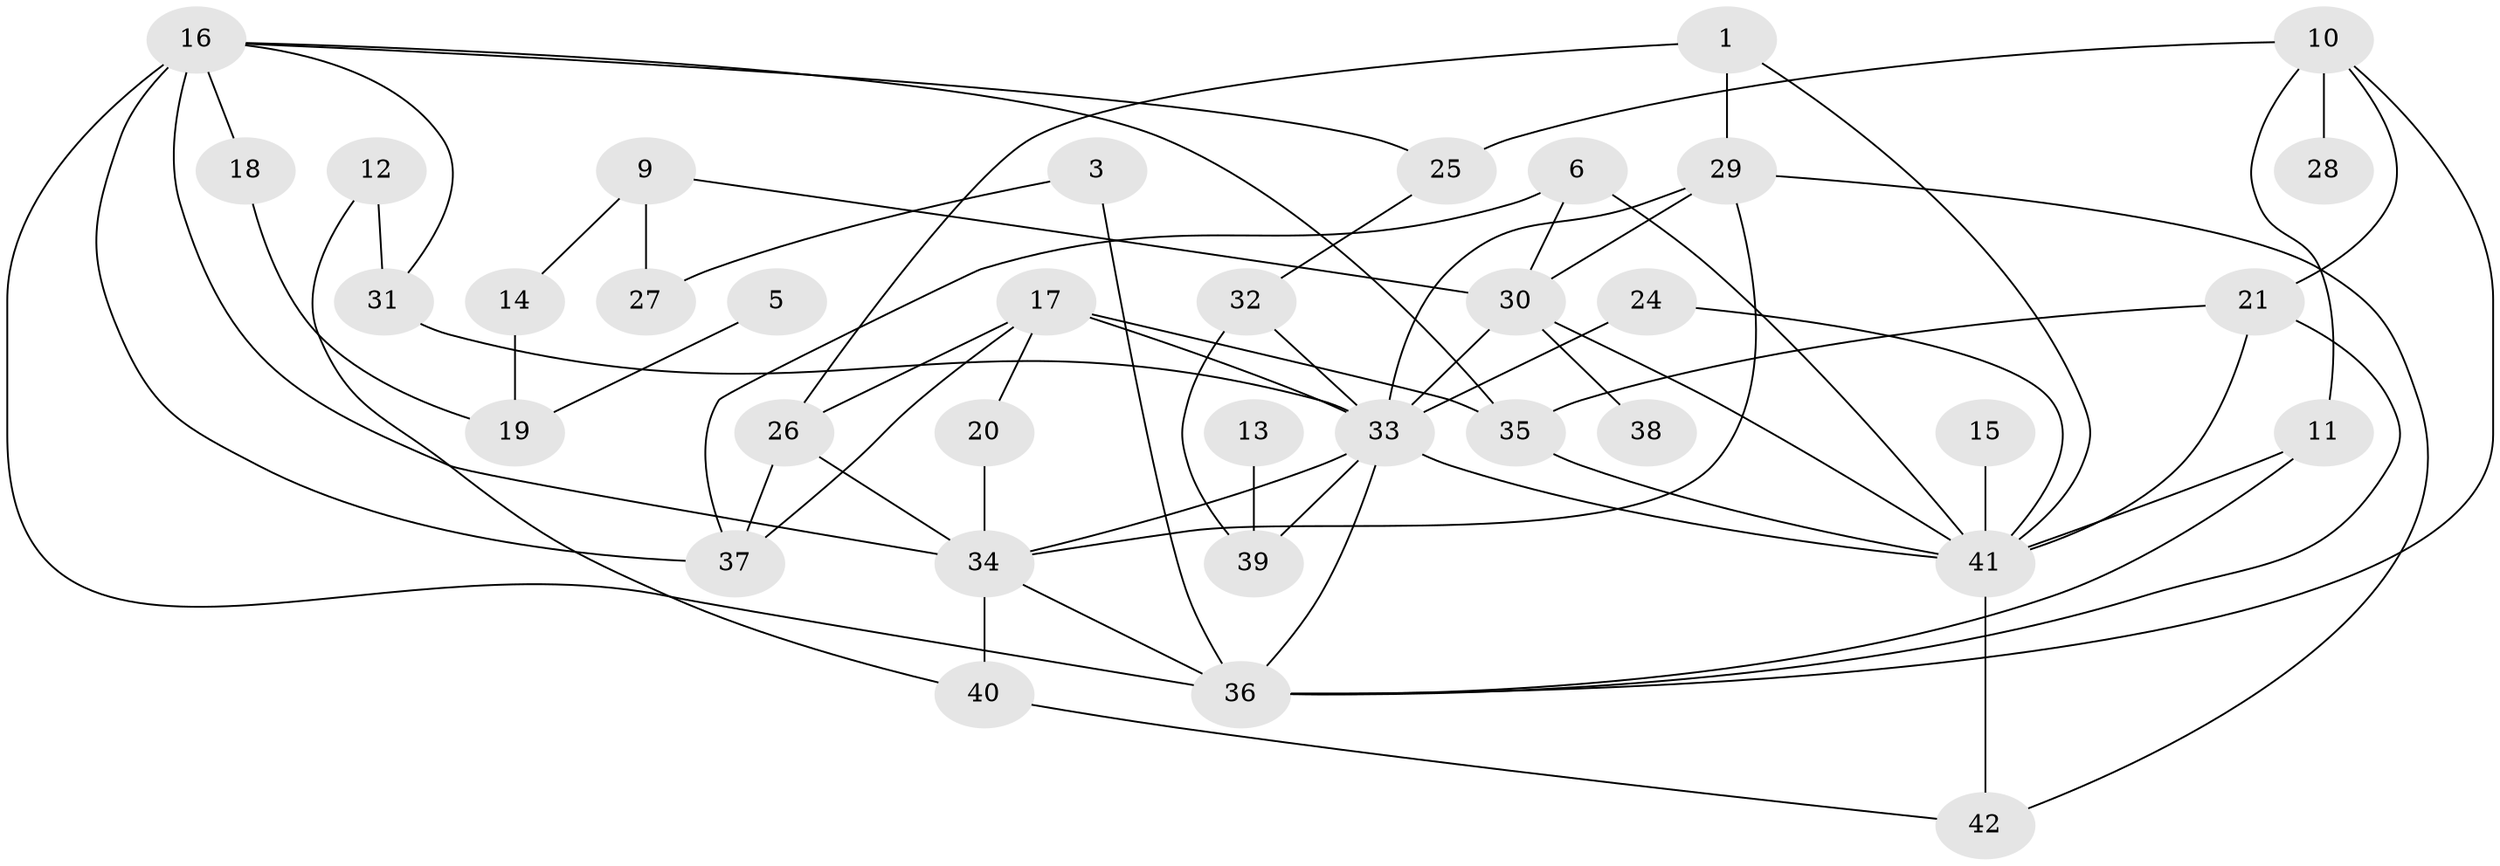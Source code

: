 // original degree distribution, {3: 0.21686746987951808, 2: 0.27710843373493976, 6: 0.03614457831325301, 1: 0.13253012048192772, 4: 0.2289156626506024, 0: 0.07228915662650602, 5: 0.03614457831325301}
// Generated by graph-tools (version 1.1) at 2025/35/03/04/25 23:35:55]
// undirected, 36 vertices, 65 edges
graph export_dot {
  node [color=gray90,style=filled];
  1;
  3;
  5;
  6;
  9;
  10;
  11;
  12;
  13;
  14;
  15;
  16;
  17;
  18;
  19;
  20;
  21;
  24;
  25;
  26;
  27;
  28;
  29;
  30;
  31;
  32;
  33;
  34;
  35;
  36;
  37;
  38;
  39;
  40;
  41;
  42;
  1 -- 26 [weight=1.0];
  1 -- 29 [weight=1.0];
  1 -- 41 [weight=1.0];
  3 -- 27 [weight=1.0];
  3 -- 36 [weight=1.0];
  5 -- 19 [weight=1.0];
  6 -- 30 [weight=1.0];
  6 -- 37 [weight=1.0];
  6 -- 41 [weight=1.0];
  9 -- 14 [weight=1.0];
  9 -- 27 [weight=1.0];
  9 -- 30 [weight=1.0];
  10 -- 11 [weight=1.0];
  10 -- 21 [weight=1.0];
  10 -- 25 [weight=1.0];
  10 -- 28 [weight=1.0];
  10 -- 36 [weight=1.0];
  11 -- 36 [weight=1.0];
  11 -- 41 [weight=1.0];
  12 -- 31 [weight=1.0];
  12 -- 40 [weight=1.0];
  13 -- 39 [weight=1.0];
  14 -- 19 [weight=1.0];
  15 -- 41 [weight=1.0];
  16 -- 18 [weight=1.0];
  16 -- 25 [weight=1.0];
  16 -- 31 [weight=1.0];
  16 -- 34 [weight=1.0];
  16 -- 35 [weight=1.0];
  16 -- 36 [weight=2.0];
  16 -- 37 [weight=1.0];
  17 -- 20 [weight=1.0];
  17 -- 26 [weight=1.0];
  17 -- 33 [weight=2.0];
  17 -- 35 [weight=1.0];
  17 -- 37 [weight=1.0];
  18 -- 19 [weight=1.0];
  20 -- 34 [weight=1.0];
  21 -- 35 [weight=1.0];
  21 -- 36 [weight=1.0];
  21 -- 41 [weight=1.0];
  24 -- 33 [weight=1.0];
  24 -- 41 [weight=1.0];
  25 -- 32 [weight=1.0];
  26 -- 34 [weight=1.0];
  26 -- 37 [weight=1.0];
  29 -- 30 [weight=1.0];
  29 -- 33 [weight=1.0];
  29 -- 34 [weight=1.0];
  29 -- 42 [weight=1.0];
  30 -- 33 [weight=1.0];
  30 -- 38 [weight=1.0];
  30 -- 41 [weight=1.0];
  31 -- 33 [weight=1.0];
  32 -- 33 [weight=1.0];
  32 -- 39 [weight=1.0];
  33 -- 34 [weight=1.0];
  33 -- 36 [weight=1.0];
  33 -- 39 [weight=1.0];
  33 -- 41 [weight=1.0];
  34 -- 36 [weight=1.0];
  34 -- 40 [weight=1.0];
  35 -- 41 [weight=1.0];
  40 -- 42 [weight=1.0];
  41 -- 42 [weight=3.0];
}
